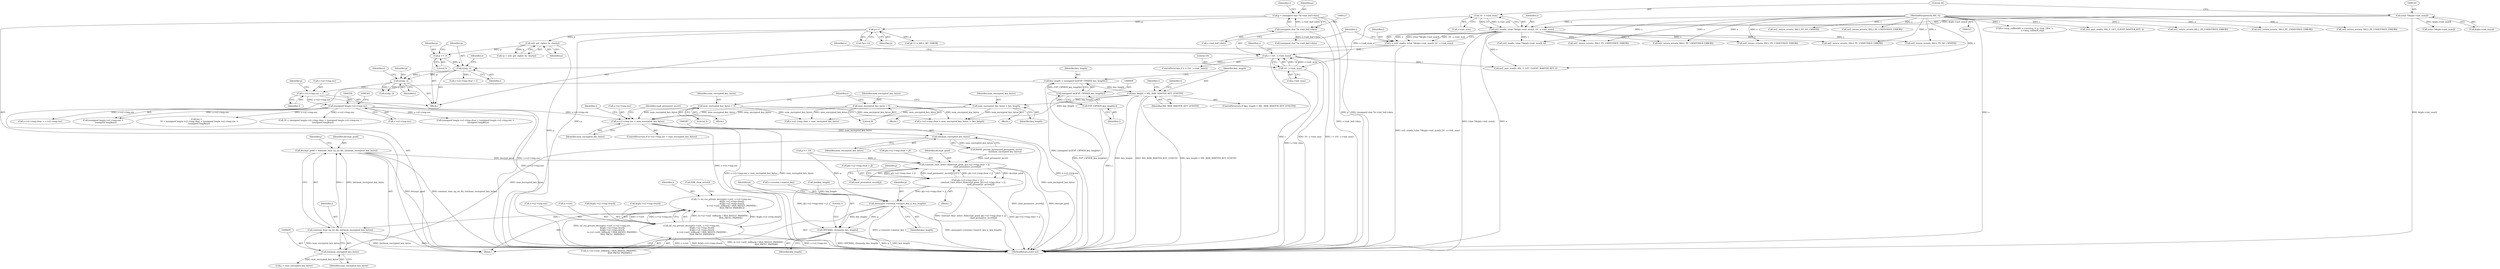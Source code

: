digraph "0_openssl_d81a1600588b726c2bdccda7efad3cc7a87d6245_0@API" {
"1000634" [label="(Call,decrypt_good = constant_time_eq_int_8(i, (int)num_encrypted_key_bytes))"];
"1000636" [label="(Call,constant_time_eq_int_8(i, (int)num_encrypted_key_bytes))"];
"1000592" [label="(Call,i = ssl_rsa_private_decrypt(s->cert, s->s2->tmp.enc,\n                                &(p[s->s2->tmp.clear]),\n                                &(p[s->s2->tmp.clear]),\n                                (s->s2->ssl2_rollback) ? RSA_SSLV23_PADDING :\n                                RSA_PKCS1_PADDING))"];
"1000594" [label="(Call,ssl_rsa_private_decrypt(s->cert, s->s2->tmp.enc,\n                                &(p[s->s2->tmp.clear]),\n                                &(p[s->s2->tmp.clear]),\n                                (s->s2->ssl2_rollback) ? RSA_SSLV23_PADDING :\n                                RSA_PKCS1_PADDING))"];
"1000563" [label="(Call,s->s2->tmp.enc < num_encrypted_key_bytes)"];
"1000333" [label="(Call,(unsigned long)s->s2->tmp.enc)"];
"1000246" [label="(Call,s->s2->tmp.enc = i)"];
"1000243" [label="(Call,n2s(p, i))"];
"1000231" [label="(Call,n2s(p, i))"];
"1000228" [label="(Call,p += 3)"];
"1000205" [label="(Call,ssl2_get_cipher_by_char(p))"];
"1000178" [label="(Call,p++)"];
"1000124" [label="(Call,p = (unsigned char *)s->init_buf->data)"];
"1000126" [label="(Call,(unsigned char *)s->init_buf->data)"];
"1000158" [label="(Call,i < (10 - s->init_num))"];
"1000140" [label="(Call,i = ssl2_read(s, (char *)&(p[s->init_num]), 10 - s->init_num))"];
"1000142" [label="(Call,ssl2_read(s, (char *)&(p[s->init_num]), 10 - s->init_num))"];
"1000108" [label="(MethodParameterIn,SSL *s)"];
"1000144" [label="(Call,(char *)&(p[s->init_num]))"];
"1000152" [label="(Call,10 - s->init_num)"];
"1000160" [label="(Call,10 - s->init_num)"];
"1000532" [label="(Call,num_encrypted_key_bytes = 5)"];
"1000525" [label="(Call,num_encrypted_key_bytes = 8)"];
"1000537" [label="(Call,num_encrypted_key_bytes = key_length)"];
"1000498" [label="(Call,key_length > SSL_MAX_MASTER_KEY_LENGTH)"];
"1000491" [label="(Call,key_length = (unsigned int)EVP_CIPHER_key_length(c))"];
"1000493" [label="(Call,(unsigned int)EVP_CIPHER_key_length(c))"];
"1000495" [label="(Call,EVP_CIPHER_key_length(c))"];
"1000638" [label="(Call,(int)num_encrypted_key_bytes)"];
"1000586" [label="(Call,(int)num_encrypted_key_bytes)"];
"1000663" [label="(Call,constant_time_select_8(decrypt_good, p[s->s2->tmp.clear + j],\n                                       rand_premaster_secret[j]))"];
"1000651" [label="(Call,p[s->s2->tmp.clear + j] =\n                constant_time_select_8(decrypt_good, p[s->s2->tmp.clear + j],\n                                       rand_premaster_secret[j]))"];
"1000688" [label="(Call,memcpy(s->session->master_key, p, key_length))"];
"1000696" [label="(Call,OPENSSL_cleanse(p, key_length))"];
"1000584" [label="(Call,RAND_pseudo_bytes(rand_premaster_secret,\n                          (int)num_encrypted_key_bytes))"];
"1000177" [label="(Call,*(p++))"];
"1000491" [label="(Call,key_length = (unsigned int)EVP_CIPHER_key_length(c))"];
"1000333" [label="(Call,(unsigned long)s->s2->tmp.enc)"];
"1000688" [label="(Call,memcpy(s->session->master_key, p, key_length))"];
"1000230" [label="(Literal,3)"];
"1000153" [label="(Literal,10)"];
"1000350" [label="(Call,ssl2_return_error(s, SSL2_PE_UNDEFINED_ERROR))"];
"1000563" [label="(Call,s->s2->tmp.enc < num_encrypted_key_bytes)"];
"1000645" [label="(Call,j < num_encrypted_key_bytes)"];
"1000526" [label="(Identifier,num_encrypted_key_bytes)"];
"1000493" [label="(Call,(unsigned int)EVP_CIPHER_key_length(c))"];
"1000594" [label="(Call,ssl_rsa_private_decrypt(s->cert, s->s2->tmp.enc,\n                                &(p[s->s2->tmp.clear]),\n                                &(p[s->s2->tmp.clear]),\n                                (s->s2->ssl2_rollback) ? RSA_SSLV23_PADDING :\n                                RSA_PKCS1_PADDING))"];
"1000372" [label="(Call,(char *)&(p[s->init_num]))"];
"1000247" [label="(Call,s->s2->tmp.enc)"];
"1000108" [label="(MethodParameterIn,SSL *s)"];
"1000496" [label="(Identifier,c)"];
"1000534" [label="(Literal,5)"];
"1000154" [label="(Call,s->init_num)"];
"1000541" [label="(Call,s->s2->tmp.clear + num_encrypted_key_bytes != key_length)"];
"1000395" [label="(Call,s->msg_callback(0, s->version, 0, p, (size_t)len, s,\n                        s->msg_callback_arg))"];
"1000234" [label="(Call,s->s2->tmp.clear = i)"];
"1000663" [label="(Call,constant_time_select_8(decrypt_good, p[s->s2->tmp.clear + j],\n                                       rand_premaster_secret[j]))"];
"1000593" [label="(Identifier,i)"];
"1000172" [label="(Identifier,s)"];
"1000318" [label="(Call,len =\n        10 + (unsigned long)s->s2->tmp.clear + (unsigned long)s->s2->tmp.enc +\n        (unsigned long)keya)"];
"1000203" [label="(Call,cp = ssl2_get_cipher_by_char(p))"];
"1000250" [label="(Identifier,s)"];
"1000232" [label="(Identifier,p)"];
"1000536" [label="(Block,)"];
"1000695" [label="(Identifier,key_length)"];
"1000255" [label="(Call,n2s(p, i))"];
"1000598" [label="(Call,s->s2->tmp.enc)"];
"1000228" [label="(Call,p += 3)"];
"1000651" [label="(Call,p[s->s2->tmp.clear + j] =\n                constant_time_select_8(decrypt_good, p[s->s2->tmp.clear + j],\n                                       rand_premaster_secret[j]))"];
"1000592" [label="(Call,i = ssl_rsa_private_decrypt(s->cert, s->s2->tmp.enc,\n                                &(p[s->s2->tmp.clear]),\n                                &(p[s->s2->tmp.clear]),\n                                (s->s2->ssl2_rollback) ? RSA_SSLV23_PADDING :\n                                RSA_PKCS1_PADDING))"];
"1000498" [label="(Call,key_length > SSL_MAX_MASTER_KEY_LENGTH)"];
"1000595" [label="(Call,s->cert)"];
"1000142" [label="(Call,ssl2_read(s, (char *)&(p[s->init_num]), 10 - s->init_num))"];
"1000320" [label="(Call,10 + (unsigned long)s->s2->tmp.clear + (unsigned long)s->s2->tmp.enc +\n        (unsigned long)keya)"];
"1000605" [label="(Call,&(p[s->s2->tmp.clear]))"];
"1000109" [label="(Block,)"];
"1000386" [label="(Call,ssl2_part_read(s, SSL_F_GET_CLIENT_MASTER_KEY, i))"];
"1000229" [label="(Identifier,p)"];
"1000233" [label="(Identifier,i)"];
"1000615" [label="(Call,&(p[s->s2->tmp.clear]))"];
"1000542" [label="(Call,s->s2->tmp.clear + num_encrypted_key_bytes)"];
"1000335" [label="(Call,s->s2->tmp.enc)"];
"1000694" [label="(Identifier,p)"];
"1000183" [label="(Call,p[-1] != SSL2_MT_ERROR)"];
"1000495" [label="(Call,EVP_CIPHER_key_length(c))"];
"1000574" [label="(Identifier,s)"];
"1000636" [label="(Call,constant_time_eq_int_8(i, (int)num_encrypted_key_bytes))"];
"1000635" [label="(Identifier,decrypt_good)"];
"1000500" [label="(Identifier,SSL_MAX_MASTER_KEY_LENGTH)"];
"1000322" [label="(Call,(unsigned long)s->s2->tmp.clear + (unsigned long)s->s2->tmp.enc +\n        (unsigned long)keya)"];
"1000166" [label="(Call,ssl2_part_read(s, SSL_F_GET_CLIENT_MASTER_KEY, i))"];
"1000564" [label="(Call,s->s2->tmp.enc)"];
"1000139" [label="(Block,)"];
"1000531" [label="(Block,)"];
"1000696" [label="(Call,OPENSSL_cleanse(p, key_length))"];
"1000571" [label="(Identifier,num_encrypted_key_bytes)"];
"1000573" [label="(Call,ssl2_return_error(s,SSL2_PE_UNDEFINED_ERROR))"];
"1000421" [label="(Call,s->s2->tmp.clear + s->s2->tmp.enc)"];
"1000332" [label="(Call,(unsigned long)s->s2->tmp.enc +\n        (unsigned long)keya)"];
"1000532" [label="(Call,num_encrypted_key_bytes = 5)"];
"1000665" [label="(Call,p[s->s2->tmp.clear + j])"];
"1000650" [label="(Block,)"];
"1000158" [label="(Call,i < (10 - s->init_num))"];
"1000452" [label="(Call,ssl2_return_error(s, SSL2_PE_UNDEFINED_ERROR))"];
"1000700" [label="(Literal,1)"];
"1000161" [label="(Literal,10)"];
"1000231" [label="(Call,n2s(p, i))"];
"1000128" [label="(Call,s->init_buf->data)"];
"1000652" [label="(Call,p[s->s2->tmp.clear + j])"];
"1000205" [label="(Call,ssl2_get_cipher_by_char(p))"];
"1000206" [label="(Identifier,p)"];
"1000649" [label="(Identifier,j)"];
"1000409" [label="(Call,p += 10)"];
"1000497" [label="(ControlStructure,if (key_length > SSL_MAX_MASTER_KEY_LENGTH))"];
"1000640" [label="(Identifier,num_encrypted_key_bytes)"];
"1000643" [label="(Identifier,j)"];
"1000546" [label="(Identifier,s)"];
"1000152" [label="(Call,10 - s->init_num)"];
"1000370" [label="(Call,ssl2_read(s, (char *)&(p[s->init_num]), n))"];
"1000585" [label="(Identifier,rand_premaster_secret)"];
"1000502" [label="(Call,ssl2_return_error(s, SSL2_PE_UNDEFINED_ERROR))"];
"1000539" [label="(Identifier,key_length)"];
"1000637" [label="(Identifier,i)"];
"1000499" [label="(Identifier,key_length)"];
"1000159" [label="(Identifier,i)"];
"1000302" [label="(Call,ssl2_return_error(s, SSL2_PE_UNDEFINED_ERROR))"];
"1000162" [label="(Call,s->init_num)"];
"1000625" [label="(Call,(s->s2->ssl2_rollback) ? RSA_SSLV23_PADDING :\n                                RSA_PKCS1_PADDING)"];
"1000527" [label="(Literal,8)"];
"1000533" [label="(Identifier,num_encrypted_key_bytes)"];
"1000245" [label="(Identifier,i)"];
"1000254" [label="(Identifier,i)"];
"1000633" [label="(Call,ERR_clear_error())"];
"1000146" [label="(Call,&(p[s->init_num]))"];
"1000190" [label="(Call,ssl2_return_error(s, SSL2_PE_UNDEFINED_ERROR))"];
"1000638" [label="(Call,(int)num_encrypted_key_bytes)"];
"1000141" [label="(Identifier,i)"];
"1000492" [label="(Identifier,key_length)"];
"1000664" [label="(Identifier,decrypt_good)"];
"1000483" [label="(Call,ssl2_return_error(s, SSL2_PE_NO_CIPHER))"];
"1000588" [label="(Identifier,num_encrypted_key_bytes)"];
"1000525" [label="(Call,num_encrypted_key_bytes = 8)"];
"1000256" [label="(Identifier,p)"];
"1000160" [label="(Call,10 - s->init_num)"];
"1000157" [label="(ControlStructure,if (i < (10 - s->init_num)))"];
"1000246" [label="(Call,s->s2->tmp.enc = i)"];
"1000537" [label="(Call,num_encrypted_key_bytes = key_length)"];
"1000516" [label="(Identifier,s)"];
"1000238" [label="(Identifier,s)"];
"1000698" [label="(Identifier,key_length)"];
"1000167" [label="(Identifier,s)"];
"1000586" [label="(Call,(int)num_encrypted_key_bytes)"];
"1000178" [label="(Call,p++)"];
"1000243" [label="(Call,n2s(p, i))"];
"1000701" [label="(MethodReturn,static int)"];
"1000553" [label="(Call,ssl2_return_error(s, SSL2_PE_UNDEFINED_ERROR))"];
"1000263" [label="(Call,ssl2_return_error(s, SSL2_PE_UNDEFINED_ERROR))"];
"1000244" [label="(Identifier,p)"];
"1000521" [label="(Block,)"];
"1000676" [label="(Call,rand_premaster_secret[j])"];
"1000140" [label="(Call,i = ssl2_read(s, (char *)&(p[s->init_num]), 10 - s->init_num))"];
"1000562" [label="(ControlStructure,if (s->s2->tmp.enc < num_encrypted_key_bytes))"];
"1000212" [label="(Call,ssl2_return_error(s, SSL2_PE_NO_CIPHER))"];
"1000685" [label="(Call,(int)key_length)"];
"1000697" [label="(Identifier,p)"];
"1000503" [label="(Identifier,s)"];
"1000144" [label="(Call,(char *)&(p[s->init_num]))"];
"1000179" [label="(Identifier,p)"];
"1000634" [label="(Call,decrypt_good = constant_time_eq_int_8(i, (int)num_encrypted_key_bytes))"];
"1000126" [label="(Call,(unsigned char *)s->init_buf->data)"];
"1000125" [label="(Identifier,p)"];
"1000538" [label="(Identifier,num_encrypted_key_bytes)"];
"1000689" [label="(Call,s->session->master_key)"];
"1000136" [label="(Identifier,s)"];
"1000124" [label="(Call,p = (unsigned char *)s->init_buf->data)"];
"1000286" [label="(Call,(unsigned char *)s->init_buf->data)"];
"1000143" [label="(Identifier,s)"];
"1000634" -> "1000109"  [label="AST: "];
"1000634" -> "1000636"  [label="CFG: "];
"1000635" -> "1000634"  [label="AST: "];
"1000636" -> "1000634"  [label="AST: "];
"1000643" -> "1000634"  [label="CFG: "];
"1000634" -> "1000701"  [label="DDG: decrypt_good"];
"1000634" -> "1000701"  [label="DDG: constant_time_eq_int_8(i, (int)num_encrypted_key_bytes)"];
"1000636" -> "1000634"  [label="DDG: i"];
"1000636" -> "1000634"  [label="DDG: (int)num_encrypted_key_bytes"];
"1000634" -> "1000663"  [label="DDG: decrypt_good"];
"1000636" -> "1000638"  [label="CFG: "];
"1000637" -> "1000636"  [label="AST: "];
"1000638" -> "1000636"  [label="AST: "];
"1000636" -> "1000701"  [label="DDG: (int)num_encrypted_key_bytes"];
"1000636" -> "1000701"  [label="DDG: i"];
"1000592" -> "1000636"  [label="DDG: i"];
"1000638" -> "1000636"  [label="DDG: num_encrypted_key_bytes"];
"1000592" -> "1000109"  [label="AST: "];
"1000592" -> "1000594"  [label="CFG: "];
"1000593" -> "1000592"  [label="AST: "];
"1000594" -> "1000592"  [label="AST: "];
"1000633" -> "1000592"  [label="CFG: "];
"1000592" -> "1000701"  [label="DDG: ssl_rsa_private_decrypt(s->cert, s->s2->tmp.enc,\n                                &(p[s->s2->tmp.clear]),\n                                &(p[s->s2->tmp.clear]),\n                                (s->s2->ssl2_rollback) ? RSA_SSLV23_PADDING :\n                                RSA_PKCS1_PADDING)"];
"1000594" -> "1000592"  [label="DDG: (s->s2->ssl2_rollback) ? RSA_SSLV23_PADDING :\n                                RSA_PKCS1_PADDING"];
"1000594" -> "1000592"  [label="DDG: &(p[s->s2->tmp.clear])"];
"1000594" -> "1000592"  [label="DDG: s->cert"];
"1000594" -> "1000592"  [label="DDG: s->s2->tmp.enc"];
"1000594" -> "1000625"  [label="CFG: "];
"1000595" -> "1000594"  [label="AST: "];
"1000598" -> "1000594"  [label="AST: "];
"1000605" -> "1000594"  [label="AST: "];
"1000615" -> "1000594"  [label="AST: "];
"1000625" -> "1000594"  [label="AST: "];
"1000594" -> "1000701"  [label="DDG: s->s2->tmp.enc"];
"1000594" -> "1000701"  [label="DDG: s->cert"];
"1000594" -> "1000701"  [label="DDG: &(p[s->s2->tmp.clear])"];
"1000594" -> "1000701"  [label="DDG: (s->s2->ssl2_rollback) ? RSA_SSLV23_PADDING :\n                                RSA_PKCS1_PADDING"];
"1000563" -> "1000594"  [label="DDG: s->s2->tmp.enc"];
"1000563" -> "1000562"  [label="AST: "];
"1000563" -> "1000571"  [label="CFG: "];
"1000564" -> "1000563"  [label="AST: "];
"1000571" -> "1000563"  [label="AST: "];
"1000574" -> "1000563"  [label="CFG: "];
"1000585" -> "1000563"  [label="CFG: "];
"1000563" -> "1000701"  [label="DDG: num_encrypted_key_bytes"];
"1000563" -> "1000701"  [label="DDG: s->s2->tmp.enc < num_encrypted_key_bytes"];
"1000563" -> "1000701"  [label="DDG: s->s2->tmp.enc"];
"1000333" -> "1000563"  [label="DDG: s->s2->tmp.enc"];
"1000532" -> "1000563"  [label="DDG: num_encrypted_key_bytes"];
"1000525" -> "1000563"  [label="DDG: num_encrypted_key_bytes"];
"1000537" -> "1000563"  [label="DDG: num_encrypted_key_bytes"];
"1000563" -> "1000586"  [label="DDG: num_encrypted_key_bytes"];
"1000333" -> "1000332"  [label="AST: "];
"1000333" -> "1000335"  [label="CFG: "];
"1000334" -> "1000333"  [label="AST: "];
"1000335" -> "1000333"  [label="AST: "];
"1000343" -> "1000333"  [label="CFG: "];
"1000333" -> "1000701"  [label="DDG: s->s2->tmp.enc"];
"1000333" -> "1000318"  [label="DDG: s->s2->tmp.enc"];
"1000333" -> "1000320"  [label="DDG: s->s2->tmp.enc"];
"1000333" -> "1000322"  [label="DDG: s->s2->tmp.enc"];
"1000333" -> "1000332"  [label="DDG: s->s2->tmp.enc"];
"1000246" -> "1000333"  [label="DDG: s->s2->tmp.enc"];
"1000333" -> "1000421"  [label="DDG: s->s2->tmp.enc"];
"1000246" -> "1000139"  [label="AST: "];
"1000246" -> "1000254"  [label="CFG: "];
"1000247" -> "1000246"  [label="AST: "];
"1000254" -> "1000246"  [label="AST: "];
"1000256" -> "1000246"  [label="CFG: "];
"1000246" -> "1000701"  [label="DDG: s->s2->tmp.enc"];
"1000243" -> "1000246"  [label="DDG: i"];
"1000243" -> "1000139"  [label="AST: "];
"1000243" -> "1000245"  [label="CFG: "];
"1000244" -> "1000243"  [label="AST: "];
"1000245" -> "1000243"  [label="AST: "];
"1000250" -> "1000243"  [label="CFG: "];
"1000231" -> "1000243"  [label="DDG: p"];
"1000231" -> "1000243"  [label="DDG: i"];
"1000243" -> "1000255"  [label="DDG: p"];
"1000243" -> "1000255"  [label="DDG: i"];
"1000231" -> "1000139"  [label="AST: "];
"1000231" -> "1000233"  [label="CFG: "];
"1000232" -> "1000231"  [label="AST: "];
"1000233" -> "1000231"  [label="AST: "];
"1000238" -> "1000231"  [label="CFG: "];
"1000228" -> "1000231"  [label="DDG: p"];
"1000158" -> "1000231"  [label="DDG: i"];
"1000231" -> "1000234"  [label="DDG: i"];
"1000228" -> "1000139"  [label="AST: "];
"1000228" -> "1000230"  [label="CFG: "];
"1000229" -> "1000228"  [label="AST: "];
"1000230" -> "1000228"  [label="AST: "];
"1000232" -> "1000228"  [label="CFG: "];
"1000205" -> "1000228"  [label="DDG: p"];
"1000205" -> "1000203"  [label="AST: "];
"1000205" -> "1000206"  [label="CFG: "];
"1000206" -> "1000205"  [label="AST: "];
"1000203" -> "1000205"  [label="CFG: "];
"1000205" -> "1000701"  [label="DDG: p"];
"1000205" -> "1000203"  [label="DDG: p"];
"1000178" -> "1000205"  [label="DDG: p"];
"1000178" -> "1000177"  [label="AST: "];
"1000178" -> "1000179"  [label="CFG: "];
"1000179" -> "1000178"  [label="AST: "];
"1000177" -> "1000178"  [label="CFG: "];
"1000178" -> "1000701"  [label="DDG: p"];
"1000124" -> "1000178"  [label="DDG: p"];
"1000178" -> "1000183"  [label="DDG: p"];
"1000124" -> "1000109"  [label="AST: "];
"1000124" -> "1000126"  [label="CFG: "];
"1000125" -> "1000124"  [label="AST: "];
"1000126" -> "1000124"  [label="AST: "];
"1000136" -> "1000124"  [label="CFG: "];
"1000124" -> "1000701"  [label="DDG: (unsigned char *)s->init_buf->data"];
"1000124" -> "1000701"  [label="DDG: p"];
"1000126" -> "1000124"  [label="DDG: s->init_buf->data"];
"1000126" -> "1000128"  [label="CFG: "];
"1000127" -> "1000126"  [label="AST: "];
"1000128" -> "1000126"  [label="AST: "];
"1000126" -> "1000701"  [label="DDG: s->init_buf->data"];
"1000126" -> "1000286"  [label="DDG: s->init_buf->data"];
"1000158" -> "1000157"  [label="AST: "];
"1000158" -> "1000160"  [label="CFG: "];
"1000159" -> "1000158"  [label="AST: "];
"1000160" -> "1000158"  [label="AST: "];
"1000167" -> "1000158"  [label="CFG: "];
"1000172" -> "1000158"  [label="CFG: "];
"1000158" -> "1000701"  [label="DDG: i"];
"1000158" -> "1000701"  [label="DDG: 10 - s->init_num"];
"1000158" -> "1000701"  [label="DDG: i < (10 - s->init_num)"];
"1000140" -> "1000158"  [label="DDG: i"];
"1000160" -> "1000158"  [label="DDG: 10"];
"1000160" -> "1000158"  [label="DDG: s->init_num"];
"1000158" -> "1000166"  [label="DDG: i"];
"1000140" -> "1000139"  [label="AST: "];
"1000140" -> "1000142"  [label="CFG: "];
"1000141" -> "1000140"  [label="AST: "];
"1000142" -> "1000140"  [label="AST: "];
"1000159" -> "1000140"  [label="CFG: "];
"1000140" -> "1000701"  [label="DDG: ssl2_read(s, (char *)&(p[s->init_num]), 10 - s->init_num)"];
"1000142" -> "1000140"  [label="DDG: s"];
"1000142" -> "1000140"  [label="DDG: (char *)&(p[s->init_num])"];
"1000142" -> "1000140"  [label="DDG: 10 - s->init_num"];
"1000142" -> "1000152"  [label="CFG: "];
"1000143" -> "1000142"  [label="AST: "];
"1000144" -> "1000142"  [label="AST: "];
"1000152" -> "1000142"  [label="AST: "];
"1000142" -> "1000701"  [label="DDG: (char *)&(p[s->init_num])"];
"1000142" -> "1000701"  [label="DDG: s"];
"1000108" -> "1000142"  [label="DDG: s"];
"1000144" -> "1000142"  [label="DDG: &(p[s->init_num])"];
"1000152" -> "1000142"  [label="DDG: 10"];
"1000152" -> "1000142"  [label="DDG: s->init_num"];
"1000142" -> "1000166"  [label="DDG: s"];
"1000142" -> "1000190"  [label="DDG: s"];
"1000142" -> "1000212"  [label="DDG: s"];
"1000142" -> "1000263"  [label="DDG: s"];
"1000142" -> "1000302"  [label="DDG: s"];
"1000142" -> "1000350"  [label="DDG: s"];
"1000142" -> "1000370"  [label="DDG: s"];
"1000108" -> "1000107"  [label="AST: "];
"1000108" -> "1000701"  [label="DDG: s"];
"1000108" -> "1000166"  [label="DDG: s"];
"1000108" -> "1000190"  [label="DDG: s"];
"1000108" -> "1000212"  [label="DDG: s"];
"1000108" -> "1000263"  [label="DDG: s"];
"1000108" -> "1000302"  [label="DDG: s"];
"1000108" -> "1000350"  [label="DDG: s"];
"1000108" -> "1000370"  [label="DDG: s"];
"1000108" -> "1000386"  [label="DDG: s"];
"1000108" -> "1000395"  [label="DDG: s"];
"1000108" -> "1000452"  [label="DDG: s"];
"1000108" -> "1000483"  [label="DDG: s"];
"1000108" -> "1000502"  [label="DDG: s"];
"1000108" -> "1000553"  [label="DDG: s"];
"1000108" -> "1000573"  [label="DDG: s"];
"1000144" -> "1000146"  [label="CFG: "];
"1000145" -> "1000144"  [label="AST: "];
"1000146" -> "1000144"  [label="AST: "];
"1000153" -> "1000144"  [label="CFG: "];
"1000144" -> "1000701"  [label="DDG: &(p[s->init_num])"];
"1000144" -> "1000372"  [label="DDG: &(p[s->init_num])"];
"1000152" -> "1000154"  [label="CFG: "];
"1000153" -> "1000152"  [label="AST: "];
"1000154" -> "1000152"  [label="AST: "];
"1000152" -> "1000160"  [label="DDG: s->init_num"];
"1000160" -> "1000162"  [label="CFG: "];
"1000161" -> "1000160"  [label="AST: "];
"1000162" -> "1000160"  [label="AST: "];
"1000160" -> "1000701"  [label="DDG: s->init_num"];
"1000532" -> "1000531"  [label="AST: "];
"1000532" -> "1000534"  [label="CFG: "];
"1000533" -> "1000532"  [label="AST: "];
"1000534" -> "1000532"  [label="AST: "];
"1000546" -> "1000532"  [label="CFG: "];
"1000532" -> "1000541"  [label="DDG: num_encrypted_key_bytes"];
"1000532" -> "1000542"  [label="DDG: num_encrypted_key_bytes"];
"1000525" -> "1000521"  [label="AST: "];
"1000525" -> "1000527"  [label="CFG: "];
"1000526" -> "1000525"  [label="AST: "];
"1000527" -> "1000525"  [label="AST: "];
"1000546" -> "1000525"  [label="CFG: "];
"1000525" -> "1000541"  [label="DDG: num_encrypted_key_bytes"];
"1000525" -> "1000542"  [label="DDG: num_encrypted_key_bytes"];
"1000537" -> "1000536"  [label="AST: "];
"1000537" -> "1000539"  [label="CFG: "];
"1000538" -> "1000537"  [label="AST: "];
"1000539" -> "1000537"  [label="AST: "];
"1000546" -> "1000537"  [label="CFG: "];
"1000498" -> "1000537"  [label="DDG: key_length"];
"1000537" -> "1000541"  [label="DDG: num_encrypted_key_bytes"];
"1000537" -> "1000542"  [label="DDG: num_encrypted_key_bytes"];
"1000498" -> "1000497"  [label="AST: "];
"1000498" -> "1000500"  [label="CFG: "];
"1000499" -> "1000498"  [label="AST: "];
"1000500" -> "1000498"  [label="AST: "];
"1000503" -> "1000498"  [label="CFG: "];
"1000516" -> "1000498"  [label="CFG: "];
"1000498" -> "1000701"  [label="DDG: key_length > SSL_MAX_MASTER_KEY_LENGTH"];
"1000498" -> "1000701"  [label="DDG: key_length"];
"1000498" -> "1000701"  [label="DDG: SSL_MAX_MASTER_KEY_LENGTH"];
"1000491" -> "1000498"  [label="DDG: key_length"];
"1000498" -> "1000541"  [label="DDG: key_length"];
"1000491" -> "1000109"  [label="AST: "];
"1000491" -> "1000493"  [label="CFG: "];
"1000492" -> "1000491"  [label="AST: "];
"1000493" -> "1000491"  [label="AST: "];
"1000499" -> "1000491"  [label="CFG: "];
"1000491" -> "1000701"  [label="DDG: (unsigned int)EVP_CIPHER_key_length(c)"];
"1000493" -> "1000491"  [label="DDG: EVP_CIPHER_key_length(c)"];
"1000493" -> "1000495"  [label="CFG: "];
"1000494" -> "1000493"  [label="AST: "];
"1000495" -> "1000493"  [label="AST: "];
"1000493" -> "1000701"  [label="DDG: EVP_CIPHER_key_length(c)"];
"1000495" -> "1000493"  [label="DDG: c"];
"1000495" -> "1000496"  [label="CFG: "];
"1000496" -> "1000495"  [label="AST: "];
"1000495" -> "1000701"  [label="DDG: c"];
"1000638" -> "1000640"  [label="CFG: "];
"1000639" -> "1000638"  [label="AST: "];
"1000640" -> "1000638"  [label="AST: "];
"1000586" -> "1000638"  [label="DDG: num_encrypted_key_bytes"];
"1000638" -> "1000645"  [label="DDG: num_encrypted_key_bytes"];
"1000586" -> "1000584"  [label="AST: "];
"1000586" -> "1000588"  [label="CFG: "];
"1000587" -> "1000586"  [label="AST: "];
"1000588" -> "1000586"  [label="AST: "];
"1000584" -> "1000586"  [label="CFG: "];
"1000586" -> "1000701"  [label="DDG: num_encrypted_key_bytes"];
"1000586" -> "1000584"  [label="DDG: num_encrypted_key_bytes"];
"1000663" -> "1000651"  [label="AST: "];
"1000663" -> "1000676"  [label="CFG: "];
"1000664" -> "1000663"  [label="AST: "];
"1000665" -> "1000663"  [label="AST: "];
"1000676" -> "1000663"  [label="AST: "];
"1000651" -> "1000663"  [label="CFG: "];
"1000663" -> "1000701"  [label="DDG: rand_premaster_secret[j]"];
"1000663" -> "1000701"  [label="DDG: decrypt_good"];
"1000663" -> "1000651"  [label="DDG: decrypt_good"];
"1000663" -> "1000651"  [label="DDG: p[s->s2->tmp.clear + j]"];
"1000663" -> "1000651"  [label="DDG: rand_premaster_secret[j]"];
"1000651" -> "1000663"  [label="DDG: p[s->s2->tmp.clear + j]"];
"1000409" -> "1000663"  [label="DDG: p"];
"1000584" -> "1000663"  [label="DDG: rand_premaster_secret"];
"1000651" -> "1000650"  [label="AST: "];
"1000652" -> "1000651"  [label="AST: "];
"1000649" -> "1000651"  [label="CFG: "];
"1000651" -> "1000701"  [label="DDG: constant_time_select_8(decrypt_good, p[s->s2->tmp.clear + j],\n                                       rand_premaster_secret[j])"];
"1000651" -> "1000701"  [label="DDG: p[s->s2->tmp.clear + j]"];
"1000651" -> "1000688"  [label="DDG: p[s->s2->tmp.clear + j]"];
"1000651" -> "1000696"  [label="DDG: p[s->s2->tmp.clear + j]"];
"1000688" -> "1000109"  [label="AST: "];
"1000688" -> "1000695"  [label="CFG: "];
"1000689" -> "1000688"  [label="AST: "];
"1000694" -> "1000688"  [label="AST: "];
"1000695" -> "1000688"  [label="AST: "];
"1000697" -> "1000688"  [label="CFG: "];
"1000688" -> "1000701"  [label="DDG: s->session->master_key"];
"1000688" -> "1000701"  [label="DDG: memcpy(s->session->master_key, p, key_length)"];
"1000409" -> "1000688"  [label="DDG: p"];
"1000685" -> "1000688"  [label="DDG: key_length"];
"1000688" -> "1000696"  [label="DDG: p"];
"1000688" -> "1000696"  [label="DDG: key_length"];
"1000696" -> "1000109"  [label="AST: "];
"1000696" -> "1000698"  [label="CFG: "];
"1000697" -> "1000696"  [label="AST: "];
"1000698" -> "1000696"  [label="AST: "];
"1000700" -> "1000696"  [label="CFG: "];
"1000696" -> "1000701"  [label="DDG: OPENSSL_cleanse(p, key_length)"];
"1000696" -> "1000701"  [label="DDG: p"];
"1000696" -> "1000701"  [label="DDG: key_length"];
}
